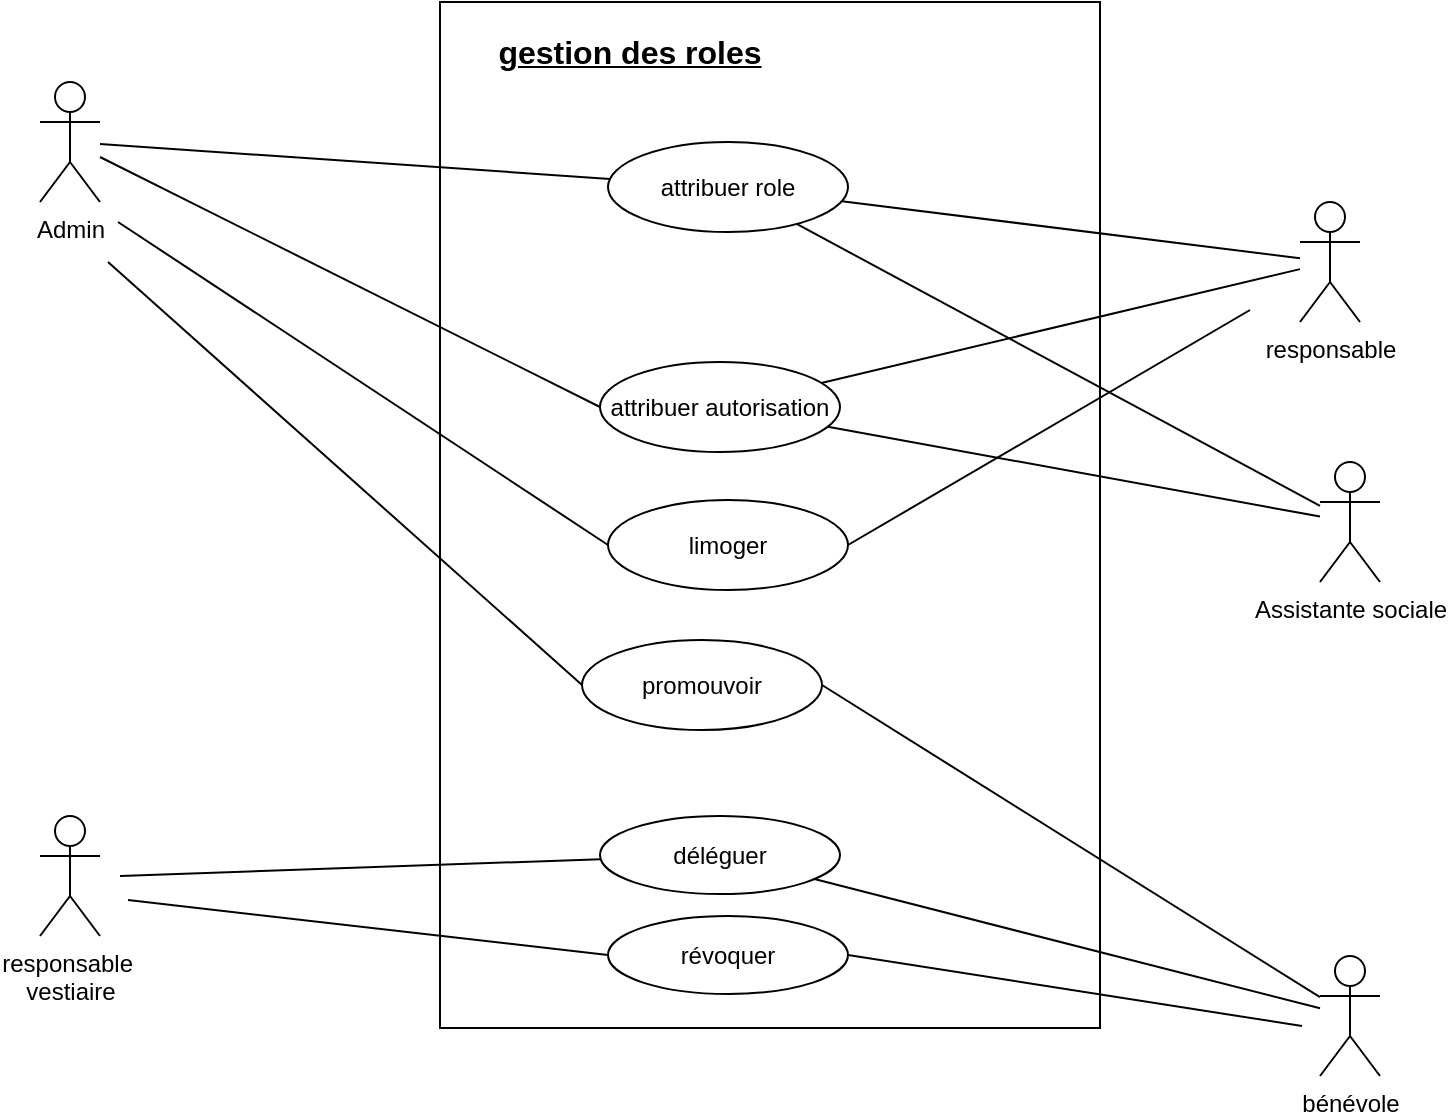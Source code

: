 <mxfile version="28.0.4">
  <diagram name="Page-1" id="aSEpYGwLj4ZCyXaWVxkK">
    <mxGraphModel dx="1172" dy="634" grid="0" gridSize="10" guides="1" tooltips="1" connect="1" arrows="1" fold="1" page="1" pageScale="1" pageWidth="827" pageHeight="1169" math="0" shadow="0">
      <root>
        <mxCell id="0" />
        <mxCell id="1" parent="0" />
        <mxCell id="e1PeHIurQR0z9jvu8-Ai-1" value="" style="rounded=0;whiteSpace=wrap;html=1;movable=0;resizable=0;rotatable=0;deletable=0;editable=0;locked=1;connectable=0;" parent="1" vertex="1">
          <mxGeometry x="270" y="60" width="330" height="513" as="geometry" />
        </mxCell>
        <mxCell id="e1PeHIurQR0z9jvu8-Ai-2" value="attribuer role" style="ellipse;whiteSpace=wrap;html=1;" parent="1" vertex="1">
          <mxGeometry x="354" y="130" width="120" height="45" as="geometry" />
        </mxCell>
        <mxCell id="e1PeHIurQR0z9jvu8-Ai-3" value="Admin" style="shape=umlActor;verticalLabelPosition=bottom;verticalAlign=top;html=1;outlineConnect=0;" parent="1" vertex="1">
          <mxGeometry x="70" y="100" width="30" height="60" as="geometry" />
        </mxCell>
        <mxCell id="e1PeHIurQR0z9jvu8-Ai-4" value="responsable&amp;nbsp;&lt;div&gt;vestiaire&lt;/div&gt;" style="shape=umlActor;verticalLabelPosition=bottom;verticalAlign=top;html=1;outlineConnect=0;" parent="1" vertex="1">
          <mxGeometry x="70" y="467" width="30" height="60" as="geometry" />
        </mxCell>
        <mxCell id="e1PeHIurQR0z9jvu8-Ai-6" value="responsable" style="shape=umlActor;verticalLabelPosition=bottom;verticalAlign=top;html=1;outlineConnect=0;" parent="1" vertex="1">
          <mxGeometry x="700" y="160" width="30" height="60" as="geometry" />
        </mxCell>
        <mxCell id="e1PeHIurQR0z9jvu8-Ai-7" value="Assistante sociale" style="shape=umlActor;verticalLabelPosition=bottom;verticalAlign=top;html=1;outlineConnect=0;" parent="1" vertex="1">
          <mxGeometry x="710" y="290" width="30" height="60" as="geometry" />
        </mxCell>
        <mxCell id="e1PeHIurQR0z9jvu8-Ai-9" value="attribuer autorisation" style="ellipse;whiteSpace=wrap;html=1;" parent="1" vertex="1">
          <mxGeometry x="350" y="240" width="120" height="45" as="geometry" />
        </mxCell>
        <mxCell id="e1PeHIurQR0z9jvu8-Ai-10" value="déléguer" style="ellipse;whiteSpace=wrap;html=1;" parent="1" vertex="1">
          <mxGeometry x="350" y="467" width="120" height="39" as="geometry" />
        </mxCell>
        <mxCell id="e1PeHIurQR0z9jvu8-Ai-11" value="bénévole" style="shape=umlActor;verticalLabelPosition=bottom;verticalAlign=top;html=1;outlineConnect=0;" parent="1" vertex="1">
          <mxGeometry x="710" y="537" width="30" height="60" as="geometry" />
        </mxCell>
        <mxCell id="e1PeHIurQR0z9jvu8-Ai-12" value="" style="endArrow=none;html=1;rounded=0;endFill=0;" parent="1" source="e1PeHIurQR0z9jvu8-Ai-3" target="e1PeHIurQR0z9jvu8-Ai-2" edge="1">
          <mxGeometry width="50" height="50" relative="1" as="geometry">
            <mxPoint x="390" y="310" as="sourcePoint" />
            <mxPoint x="440" y="260" as="targetPoint" />
          </mxGeometry>
        </mxCell>
        <mxCell id="e1PeHIurQR0z9jvu8-Ai-13" value="" style="endArrow=none;html=1;rounded=0;entryX=0;entryY=0.5;entryDx=0;entryDy=0;endFill=0;" parent="1" source="e1PeHIurQR0z9jvu8-Ai-3" target="e1PeHIurQR0z9jvu8-Ai-9" edge="1">
          <mxGeometry width="50" height="50" relative="1" as="geometry">
            <mxPoint x="390" y="310" as="sourcePoint" />
            <mxPoint x="440" y="260" as="targetPoint" />
          </mxGeometry>
        </mxCell>
        <mxCell id="e1PeHIurQR0z9jvu8-Ai-14" value="" style="endArrow=none;html=1;rounded=0;" parent="1" target="e1PeHIurQR0z9jvu8-Ai-10" edge="1">
          <mxGeometry width="50" height="50" relative="1" as="geometry">
            <mxPoint x="110" y="497" as="sourcePoint" />
            <mxPoint x="440" y="387" as="targetPoint" />
          </mxGeometry>
        </mxCell>
        <mxCell id="e1PeHIurQR0z9jvu8-Ai-15" value="" style="endArrow=none;html=1;rounded=0;" parent="1" source="e1PeHIurQR0z9jvu8-Ai-6" target="e1PeHIurQR0z9jvu8-Ai-2" edge="1">
          <mxGeometry width="50" height="50" relative="1" as="geometry">
            <mxPoint x="390" y="310" as="sourcePoint" />
            <mxPoint x="440" y="260" as="targetPoint" />
          </mxGeometry>
        </mxCell>
        <mxCell id="e1PeHIurQR0z9jvu8-Ai-16" value="" style="endArrow=none;html=1;rounded=0;" parent="1" source="e1PeHIurQR0z9jvu8-Ai-7" target="e1PeHIurQR0z9jvu8-Ai-9" edge="1">
          <mxGeometry width="50" height="50" relative="1" as="geometry">
            <mxPoint x="390" y="310" as="sourcePoint" />
            <mxPoint x="440" y="260" as="targetPoint" />
          </mxGeometry>
        </mxCell>
        <mxCell id="e1PeHIurQR0z9jvu8-Ai-17" value="" style="endArrow=none;html=1;rounded=0;" parent="1" source="e1PeHIurQR0z9jvu8-Ai-10" target="e1PeHIurQR0z9jvu8-Ai-11" edge="1">
          <mxGeometry width="50" height="50" relative="1" as="geometry">
            <mxPoint x="390" y="437" as="sourcePoint" />
            <mxPoint x="440" y="387" as="targetPoint" />
          </mxGeometry>
        </mxCell>
        <mxCell id="e1PeHIurQR0z9jvu8-Ai-18" value="&lt;b&gt;&lt;u&gt;&lt;font style=&quot;font-size: 16px;&quot;&gt;gestion des roles&lt;/font&gt;&lt;/u&gt;&lt;/b&gt;" style="text;html=1;align=center;verticalAlign=middle;whiteSpace=wrap;rounded=0;" parent="1" vertex="1">
          <mxGeometry x="280" y="70" width="170" height="30" as="geometry" />
        </mxCell>
        <mxCell id="e1PeHIurQR0z9jvu8-Ai-19" value="" style="endArrow=none;html=1;rounded=0;" parent="1" source="e1PeHIurQR0z9jvu8-Ai-6" target="e1PeHIurQR0z9jvu8-Ai-9" edge="1">
          <mxGeometry width="50" height="50" relative="1" as="geometry">
            <mxPoint x="390" y="310" as="sourcePoint" />
            <mxPoint x="440" y="260" as="targetPoint" />
          </mxGeometry>
        </mxCell>
        <mxCell id="e1PeHIurQR0z9jvu8-Ai-20" value="" style="endArrow=none;html=1;rounded=0;" parent="1" source="e1PeHIurQR0z9jvu8-Ai-2" target="e1PeHIurQR0z9jvu8-Ai-7" edge="1">
          <mxGeometry width="50" height="50" relative="1" as="geometry">
            <mxPoint x="390" y="310" as="sourcePoint" />
            <mxPoint x="440" y="260" as="targetPoint" />
          </mxGeometry>
        </mxCell>
        <mxCell id="I-PNvJvhBYuBr4LAJPc4-19" value="promouvoir" style="ellipse;whiteSpace=wrap;html=1;" parent="1" vertex="1">
          <mxGeometry x="341" y="379" width="120" height="45" as="geometry" />
        </mxCell>
        <mxCell id="I-PNvJvhBYuBr4LAJPc4-20" value="" style="endArrow=none;html=1;rounded=0;entryX=0;entryY=0.5;entryDx=0;entryDy=0;" parent="1" target="I-PNvJvhBYuBr4LAJPc4-19" edge="1">
          <mxGeometry width="50" height="50" relative="1" as="geometry">
            <mxPoint x="104" y="190" as="sourcePoint" />
            <mxPoint x="452" y="256" as="targetPoint" />
          </mxGeometry>
        </mxCell>
        <mxCell id="I-PNvJvhBYuBr4LAJPc4-21" value="" style="endArrow=none;html=1;rounded=0;exitX=1;exitY=0.5;exitDx=0;exitDy=0;" parent="1" source="I-PNvJvhBYuBr4LAJPc4-19" target="e1PeHIurQR0z9jvu8-Ai-11" edge="1">
          <mxGeometry width="50" height="50" relative="1" as="geometry">
            <mxPoint x="402" y="306" as="sourcePoint" />
            <mxPoint x="452" y="256" as="targetPoint" />
          </mxGeometry>
        </mxCell>
        <mxCell id="U07mTcFtOFOcGafIligC-1" value="révoquer" style="ellipse;whiteSpace=wrap;html=1;" vertex="1" parent="1">
          <mxGeometry x="354" y="517" width="120" height="39" as="geometry" />
        </mxCell>
        <mxCell id="U07mTcFtOFOcGafIligC-2" value="" style="endArrow=none;html=1;rounded=0;entryX=0;entryY=0.5;entryDx=0;entryDy=0;" edge="1" parent="1" target="U07mTcFtOFOcGafIligC-1">
          <mxGeometry width="50" height="50" relative="1" as="geometry">
            <mxPoint x="114" y="509" as="sourcePoint" />
            <mxPoint x="354" y="500" as="targetPoint" />
          </mxGeometry>
        </mxCell>
        <mxCell id="U07mTcFtOFOcGafIligC-3" value="" style="endArrow=none;html=1;rounded=0;exitX=1;exitY=0.5;exitDx=0;exitDy=0;" edge="1" parent="1" source="U07mTcFtOFOcGafIligC-1">
          <mxGeometry width="50" height="50" relative="1" as="geometry">
            <mxPoint x="538" y="538" as="sourcePoint" />
            <mxPoint x="701" y="572" as="targetPoint" />
          </mxGeometry>
        </mxCell>
        <mxCell id="U07mTcFtOFOcGafIligC-4" value="limoger" style="ellipse;whiteSpace=wrap;html=1;" vertex="1" parent="1">
          <mxGeometry x="354" y="309" width="120" height="45" as="geometry" />
        </mxCell>
        <mxCell id="U07mTcFtOFOcGafIligC-5" value="" style="endArrow=none;html=1;rounded=0;entryX=0;entryY=0.5;entryDx=0;entryDy=0;" edge="1" parent="1" target="U07mTcFtOFOcGafIligC-4">
          <mxGeometry width="50" height="50" relative="1" as="geometry">
            <mxPoint x="109" y="170" as="sourcePoint" />
            <mxPoint x="366" y="416" as="targetPoint" />
          </mxGeometry>
        </mxCell>
        <mxCell id="U07mTcFtOFOcGafIligC-6" value="" style="endArrow=none;html=1;rounded=0;exitX=1;exitY=0.5;exitDx=0;exitDy=0;" edge="1" parent="1" source="U07mTcFtOFOcGafIligC-4">
          <mxGeometry width="50" height="50" relative="1" as="geometry">
            <mxPoint x="471" y="356" as="sourcePoint" />
            <mxPoint x="675" y="214" as="targetPoint" />
          </mxGeometry>
        </mxCell>
      </root>
    </mxGraphModel>
  </diagram>
</mxfile>
